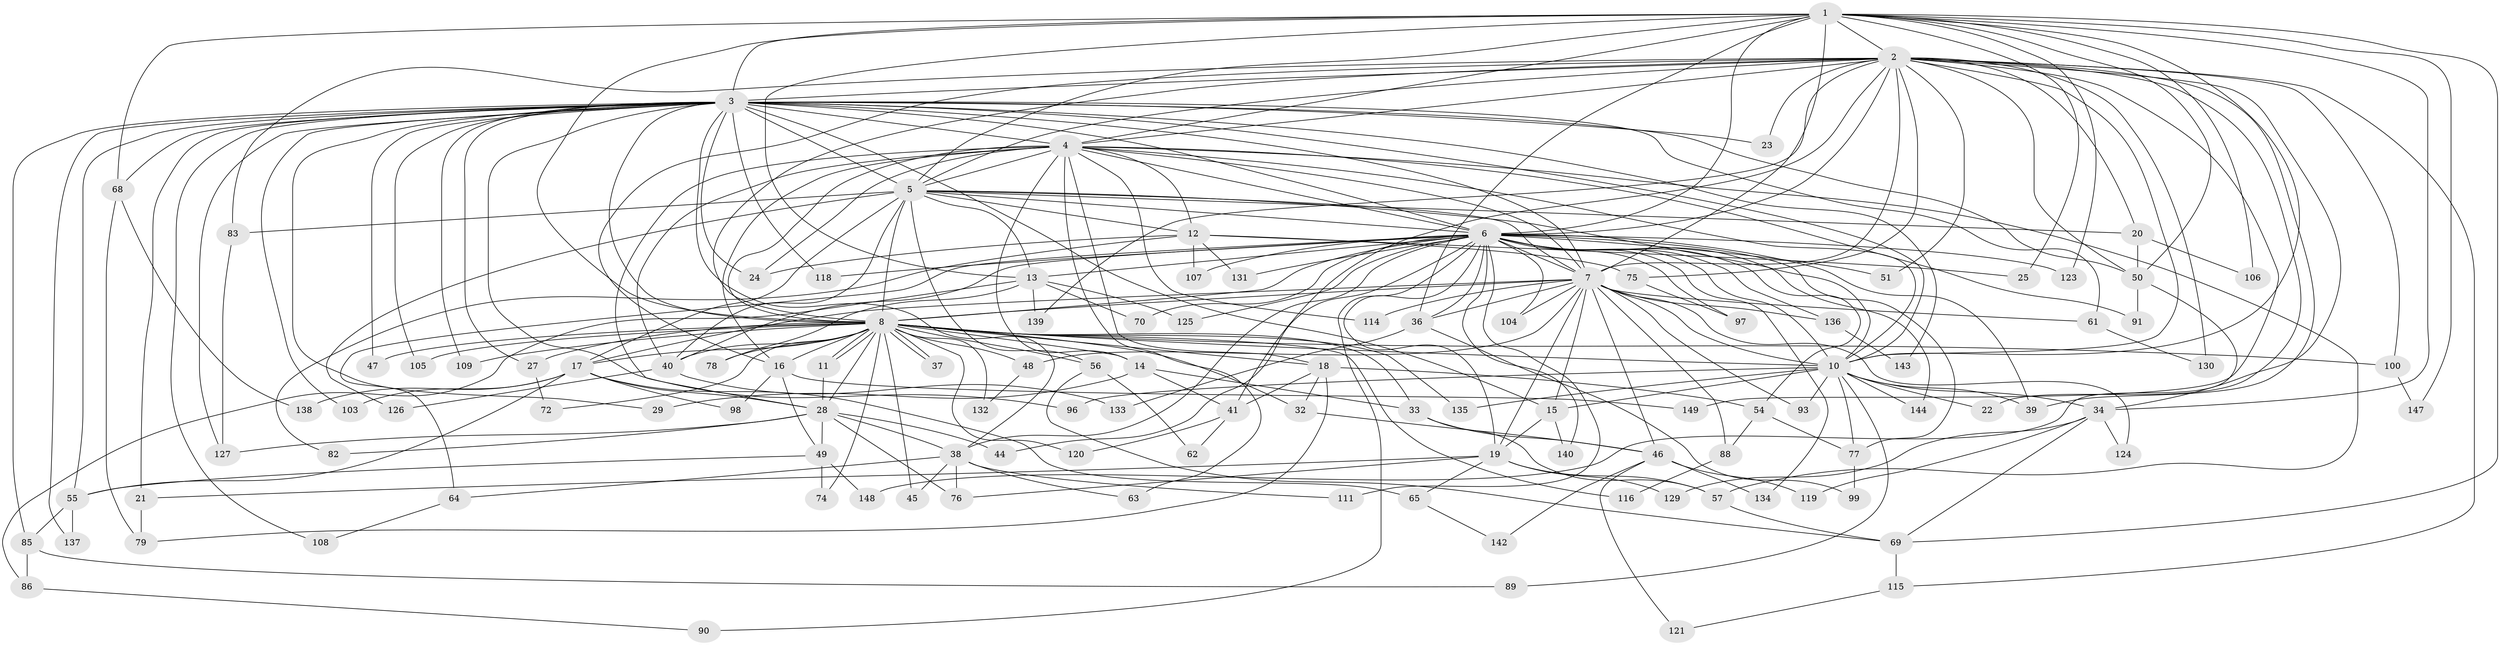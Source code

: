 // original degree distribution, {20: 0.026845637583892617, 25: 0.006711409395973154, 21: 0.006711409395973154, 19: 0.006711409395973154, 16: 0.006711409395973154, 27: 0.006711409395973154, 37: 0.006711409395973154, 3: 0.18120805369127516, 5: 0.0738255033557047, 9: 0.006711409395973154, 4: 0.087248322147651, 6: 0.026845637583892617, 8: 0.013422818791946308, 2: 0.5234899328859061, 10: 0.006711409395973154, 11: 0.006711409395973154, 7: 0.006711409395973154}
// Generated by graph-tools (version 1.1) at 2025/10/02/27/25 16:10:58]
// undirected, 115 vertices, 274 edges
graph export_dot {
graph [start="1"]
  node [color=gray90,style=filled];
  1 [super="+66"];
  2 [super="+71"];
  3 [super="+9"];
  4 [super="+30"];
  5 [super="+58"];
  6 [super="+42"];
  7 [super="+26"];
  8 [super="+102"];
  10 [super="+101"];
  11 [super="+31"];
  12 [super="+60"];
  13 [super="+122"];
  14;
  15 [super="+117"];
  16 [super="+43"];
  17 [super="+35"];
  18;
  19 [super="+59"];
  20 [super="+80"];
  21 [super="+84"];
  22;
  23;
  24;
  25;
  27;
  28 [super="+110"];
  29;
  32;
  33;
  34 [super="+95"];
  36 [super="+145"];
  37;
  38 [super="+73"];
  39;
  40 [super="+92"];
  41 [super="+53"];
  44;
  45;
  46 [super="+113"];
  47;
  48;
  49 [super="+67"];
  50 [super="+52"];
  51;
  54;
  55;
  56;
  57 [super="+94"];
  61 [super="+146"];
  62;
  63;
  64;
  65;
  68;
  69 [super="+81"];
  70;
  72;
  74;
  75;
  76 [super="+112"];
  77 [super="+87"];
  78;
  79;
  82;
  83 [super="+128"];
  85;
  86;
  88;
  89;
  90;
  91;
  93;
  96;
  97;
  98;
  99;
  100;
  103;
  104;
  105 [super="+141"];
  106;
  107;
  108;
  109;
  111;
  114;
  115;
  116;
  118;
  119;
  120;
  121;
  123;
  124;
  125;
  126;
  127;
  129;
  130;
  131;
  132;
  133;
  134;
  135;
  136;
  137;
  138;
  139;
  140;
  142;
  143;
  144;
  147;
  148;
  149;
  1 -- 2 [weight=2];
  1 -- 3 [weight=2];
  1 -- 4;
  1 -- 5;
  1 -- 6;
  1 -- 7;
  1 -- 8;
  1 -- 10;
  1 -- 13;
  1 -- 25;
  1 -- 36;
  1 -- 50;
  1 -- 68;
  1 -- 69;
  1 -- 106;
  1 -- 123;
  1 -- 147;
  1 -- 34;
  2 -- 3 [weight=2];
  2 -- 4;
  2 -- 5;
  2 -- 6;
  2 -- 7 [weight=2];
  2 -- 8;
  2 -- 10;
  2 -- 16;
  2 -- 20;
  2 -- 22;
  2 -- 23;
  2 -- 34;
  2 -- 39;
  2 -- 41;
  2 -- 50;
  2 -- 51;
  2 -- 100;
  2 -- 115;
  2 -- 130 [weight=2];
  2 -- 139;
  2 -- 149;
  2 -- 83;
  2 -- 75;
  3 -- 4 [weight=2];
  3 -- 5 [weight=2];
  3 -- 6 [weight=2];
  3 -- 7 [weight=2];
  3 -- 8 [weight=2];
  3 -- 10 [weight=2];
  3 -- 24;
  3 -- 27;
  3 -- 29;
  3 -- 38;
  3 -- 85;
  3 -- 96;
  3 -- 105 [weight=2];
  3 -- 108;
  3 -- 118;
  3 -- 127;
  3 -- 137;
  3 -- 68;
  3 -- 15;
  3 -- 143;
  3 -- 21;
  3 -- 23;
  3 -- 103;
  3 -- 109;
  3 -- 47;
  3 -- 55;
  3 -- 61;
  3 -- 50;
  4 -- 5;
  4 -- 6;
  4 -- 7;
  4 -- 8;
  4 -- 10 [weight=2];
  4 -- 12;
  4 -- 14;
  4 -- 18;
  4 -- 24;
  4 -- 28;
  4 -- 40;
  4 -- 63;
  4 -- 114;
  4 -- 16;
  4 -- 91;
  4 -- 57;
  5 -- 6;
  5 -- 7;
  5 -- 8;
  5 -- 10;
  5 -- 12;
  5 -- 13;
  5 -- 17;
  5 -- 20;
  5 -- 56;
  5 -- 126;
  5 -- 40;
  5 -- 83;
  6 -- 7;
  6 -- 8 [weight=2];
  6 -- 10;
  6 -- 19;
  6 -- 38;
  6 -- 39;
  6 -- 44;
  6 -- 51;
  6 -- 70;
  6 -- 77;
  6 -- 90;
  6 -- 104;
  6 -- 107;
  6 -- 118;
  6 -- 131;
  6 -- 134;
  6 -- 144;
  6 -- 64;
  6 -- 97;
  6 -- 136;
  6 -- 140;
  6 -- 13 [weight=2];
  6 -- 111;
  6 -- 54;
  6 -- 123;
  6 -- 125;
  6 -- 36;
  6 -- 40;
  7 -- 8;
  7 -- 10;
  7 -- 19;
  7 -- 36;
  7 -- 61;
  7 -- 88;
  7 -- 93;
  7 -- 104;
  7 -- 114;
  7 -- 124;
  7 -- 136;
  7 -- 17;
  7 -- 48;
  7 -- 46;
  7 -- 15;
  8 -- 10;
  8 -- 11;
  8 -- 11;
  8 -- 14;
  8 -- 16;
  8 -- 17;
  8 -- 18;
  8 -- 27;
  8 -- 28;
  8 -- 32;
  8 -- 33;
  8 -- 37;
  8 -- 37;
  8 -- 40;
  8 -- 45;
  8 -- 47;
  8 -- 48;
  8 -- 56;
  8 -- 72;
  8 -- 74;
  8 -- 78;
  8 -- 100;
  8 -- 105;
  8 -- 109;
  8 -- 116;
  8 -- 120;
  8 -- 132;
  8 -- 135;
  10 -- 15;
  10 -- 22;
  10 -- 34;
  10 -- 89;
  10 -- 93;
  10 -- 96;
  10 -- 135;
  10 -- 144;
  10 -- 39;
  10 -- 77;
  11 -- 28;
  12 -- 25;
  12 -- 75;
  12 -- 82;
  12 -- 131;
  12 -- 24;
  12 -- 107;
  13 -- 70;
  13 -- 78;
  13 -- 86;
  13 -- 125;
  13 -- 139;
  14 -- 29;
  14 -- 33;
  14 -- 41;
  15 -- 140;
  15 -- 19;
  16 -- 49;
  16 -- 98;
  16 -- 149;
  17 -- 98;
  17 -- 103;
  17 -- 65;
  17 -- 55;
  17 -- 138;
  17 -- 28;
  18 -- 32;
  18 -- 54;
  18 -- 79;
  18 -- 41;
  19 -- 21;
  19 -- 57;
  19 -- 65;
  19 -- 76;
  19 -- 129;
  20 -- 106;
  20 -- 50;
  21 -- 79;
  27 -- 72;
  28 -- 44;
  28 -- 49;
  28 -- 76;
  28 -- 82;
  28 -- 127;
  28 -- 38;
  32 -- 46;
  33 -- 46;
  33 -- 57;
  34 -- 129;
  34 -- 124;
  34 -- 69;
  34 -- 119;
  36 -- 99;
  36 -- 133;
  38 -- 45;
  38 -- 63;
  38 -- 64;
  38 -- 111;
  38 -- 76;
  40 -- 126;
  40 -- 133;
  41 -- 120;
  41 -- 62;
  46 -- 119;
  46 -- 121;
  46 -- 134;
  46 -- 142;
  48 -- 132;
  49 -- 74;
  49 -- 148;
  49 -- 55;
  50 -- 91;
  50 -- 148;
  54 -- 77;
  54 -- 88;
  55 -- 85;
  55 -- 137;
  56 -- 62;
  56 -- 69;
  57 -- 69;
  61 -- 130;
  64 -- 108;
  65 -- 142;
  68 -- 79;
  68 -- 138;
  69 -- 115;
  75 -- 97;
  77 -- 99;
  83 -- 127;
  85 -- 86;
  85 -- 89;
  86 -- 90;
  88 -- 116;
  100 -- 147;
  115 -- 121;
  136 -- 143;
}
